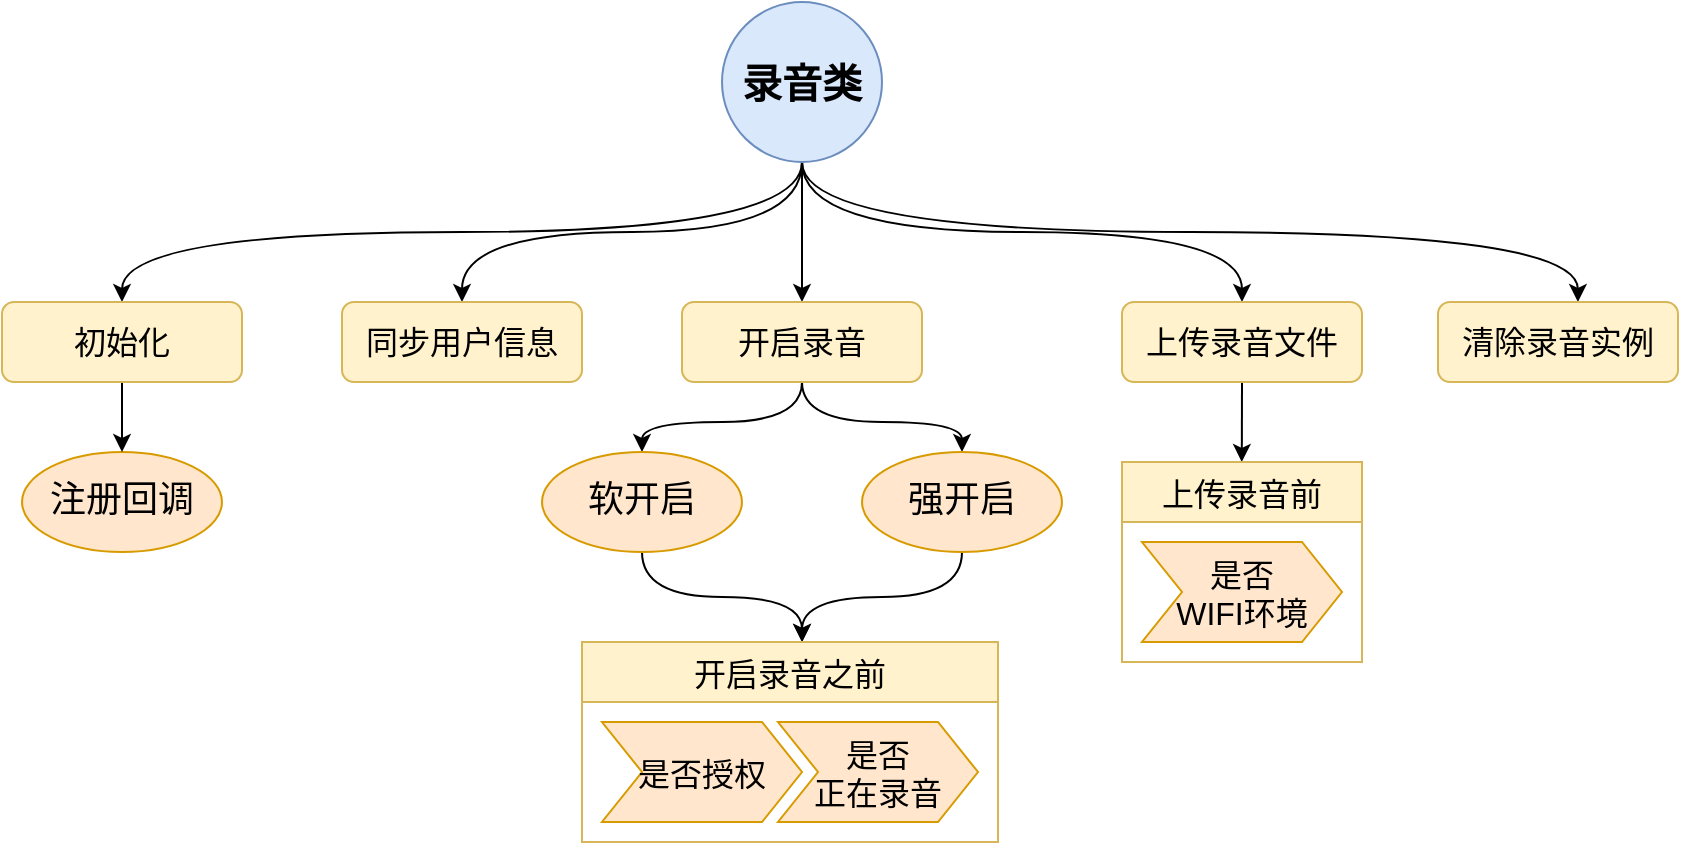 <mxfile version="13.6.9" type="github"><diagram id="mQK_cuZRwAE4GKnUwp4W" name="Page-1"><mxGraphModel dx="1483" dy="783" grid="1" gridSize="10" guides="1" tooltips="1" connect="1" arrows="1" fold="1" page="1" pageScale="1" pageWidth="827" pageHeight="1169" math="0" shadow="0"><root><mxCell id="0"/><mxCell id="1" parent="0"/><mxCell id="ApatUv8RCYuu6ZnQ6Qjg-47" style="edgeStyle=orthogonalEdgeStyle;curved=1;rounded=1;sketch=0;orthogonalLoop=1;jettySize=auto;html=1;exitX=0.5;exitY=1;exitDx=0;exitDy=0;entryX=0.583;entryY=0;entryDx=0;entryDy=0;entryPerimeter=0;fontSize=16;" edge="1" parent="1" source="ApatUv8RCYuu6ZnQ6Qjg-11" target="ApatUv8RCYuu6ZnQ6Qjg-45"><mxGeometry relative="1" as="geometry"/></mxCell><mxCell id="ApatUv8RCYuu6ZnQ6Qjg-48" style="edgeStyle=orthogonalEdgeStyle;curved=1;rounded=1;sketch=0;orthogonalLoop=1;jettySize=auto;html=1;exitX=0.5;exitY=1;exitDx=0;exitDy=0;entryX=0.5;entryY=0;entryDx=0;entryDy=0;fontSize=16;" edge="1" parent="1" source="ApatUv8RCYuu6ZnQ6Qjg-11" target="ApatUv8RCYuu6ZnQ6Qjg-41"><mxGeometry relative="1" as="geometry"/></mxCell><mxCell id="ApatUv8RCYuu6ZnQ6Qjg-49" style="edgeStyle=orthogonalEdgeStyle;curved=1;rounded=1;sketch=0;orthogonalLoop=1;jettySize=auto;html=1;exitX=0.5;exitY=1;exitDx=0;exitDy=0;entryX=0.5;entryY=0;entryDx=0;entryDy=0;fontSize=16;" edge="1" parent="1" source="ApatUv8RCYuu6ZnQ6Qjg-11" target="ApatUv8RCYuu6ZnQ6Qjg-42"><mxGeometry relative="1" as="geometry"/></mxCell><mxCell id="ApatUv8RCYuu6ZnQ6Qjg-50" style="edgeStyle=orthogonalEdgeStyle;curved=1;rounded=1;sketch=0;orthogonalLoop=1;jettySize=auto;html=1;exitX=0.5;exitY=1;exitDx=0;exitDy=0;entryX=0.5;entryY=0;entryDx=0;entryDy=0;fontSize=16;" edge="1" parent="1" source="ApatUv8RCYuu6ZnQ6Qjg-11" target="ApatUv8RCYuu6ZnQ6Qjg-39"><mxGeometry relative="1" as="geometry"/></mxCell><mxCell id="ApatUv8RCYuu6ZnQ6Qjg-51" style="edgeStyle=orthogonalEdgeStyle;curved=1;rounded=1;sketch=0;orthogonalLoop=1;jettySize=auto;html=1;exitX=0.5;exitY=1;exitDx=0;exitDy=0;entryX=0.5;entryY=0;entryDx=0;entryDy=0;fontSize=16;" edge="1" parent="1" source="ApatUv8RCYuu6ZnQ6Qjg-11" target="ApatUv8RCYuu6ZnQ6Qjg-27"><mxGeometry relative="1" as="geometry"/></mxCell><mxCell id="ApatUv8RCYuu6ZnQ6Qjg-11" value="&lt;p&gt;&lt;b&gt;&lt;font style=&quot;font-size: 20px&quot;&gt;录音类&lt;/font&gt;&lt;/b&gt;&lt;/p&gt;" style="ellipse;whiteSpace=wrap;html=1;aspect=fixed;rounded=0;sketch=0;fillColor=#dae8fc;strokeColor=#6c8ebf;" vertex="1" parent="1"><mxGeometry x="360" y="90" width="80" height="80" as="geometry"/></mxCell><mxCell id="ApatUv8RCYuu6ZnQ6Qjg-54" style="edgeStyle=orthogonalEdgeStyle;curved=1;rounded=1;sketch=0;orthogonalLoop=1;jettySize=auto;html=1;exitX=0.5;exitY=1;exitDx=0;exitDy=0;entryX=0.5;entryY=0;entryDx=0;entryDy=0;fontSize=16;" edge="1" parent="1" source="ApatUv8RCYuu6ZnQ6Qjg-27" target="ApatUv8RCYuu6ZnQ6Qjg-43"><mxGeometry relative="1" as="geometry"/></mxCell><mxCell id="ApatUv8RCYuu6ZnQ6Qjg-55" style="edgeStyle=orthogonalEdgeStyle;curved=1;rounded=1;sketch=0;orthogonalLoop=1;jettySize=auto;html=1;exitX=0.5;exitY=1;exitDx=0;exitDy=0;entryX=0.5;entryY=0;entryDx=0;entryDy=0;fontSize=16;" edge="1" parent="1" source="ApatUv8RCYuu6ZnQ6Qjg-27" target="ApatUv8RCYuu6ZnQ6Qjg-32"><mxGeometry relative="1" as="geometry"/></mxCell><mxCell id="ApatUv8RCYuu6ZnQ6Qjg-27" value="开启录音" style="rounded=1;whiteSpace=wrap;html=1;sketch=0;fontSize=16;fillColor=#fff2cc;strokeColor=#d6b656;" vertex="1" parent="1"><mxGeometry x="340" y="240" width="120" height="40" as="geometry"/></mxCell><mxCell id="ApatUv8RCYuu6ZnQ6Qjg-30" value="&lt;font style=&quot;font-size: 18px&quot; face=&quot;Courier New&quot;&gt;注册回调&lt;/font&gt;" style="ellipse;whiteSpace=wrap;html=1;rounded=0;sketch=0;fillColor=#ffe6cc;strokeColor=#d79b00;" vertex="1" parent="1"><mxGeometry x="10" y="315" width="100" height="50" as="geometry"/></mxCell><mxCell id="ApatUv8RCYuu6ZnQ6Qjg-57" style="edgeStyle=orthogonalEdgeStyle;curved=1;rounded=1;sketch=0;orthogonalLoop=1;jettySize=auto;html=1;exitX=0.5;exitY=1;exitDx=0;exitDy=0;entryX=0.529;entryY=0;entryDx=0;entryDy=0;entryPerimeter=0;fontSize=16;" edge="1" parent="1" source="ApatUv8RCYuu6ZnQ6Qjg-32" target="ApatUv8RCYuu6ZnQ6Qjg-17"><mxGeometry relative="1" as="geometry"/></mxCell><mxCell id="ApatUv8RCYuu6ZnQ6Qjg-32" value="&lt;font style=&quot;font-size: 18px&quot; face=&quot;Courier New&quot;&gt;强开启&lt;/font&gt;" style="ellipse;whiteSpace=wrap;html=1;rounded=0;sketch=0;fillColor=#ffe6cc;strokeColor=#d79b00;" vertex="1" parent="1"><mxGeometry x="430" y="315" width="100" height="50" as="geometry"/></mxCell><mxCell id="ApatUv8RCYuu6ZnQ6Qjg-58" style="edgeStyle=orthogonalEdgeStyle;curved=1;rounded=1;sketch=0;orthogonalLoop=1;jettySize=auto;html=1;exitX=0.5;exitY=1;exitDx=0;exitDy=0;entryX=0.499;entryY=0;entryDx=0;entryDy=0;entryPerimeter=0;fontSize=16;" edge="1" parent="1" source="ApatUv8RCYuu6ZnQ6Qjg-39" target="ApatUv8RCYuu6ZnQ6Qjg-23"><mxGeometry relative="1" as="geometry"/></mxCell><mxCell id="ApatUv8RCYuu6ZnQ6Qjg-39" value="上传录音文件" style="rounded=1;whiteSpace=wrap;html=1;sketch=0;fontSize=16;fillColor=#fff2cc;strokeColor=#d6b656;" vertex="1" parent="1"><mxGeometry x="560" y="240" width="120" height="40" as="geometry"/></mxCell><mxCell id="ApatUv8RCYuu6ZnQ6Qjg-53" style="edgeStyle=orthogonalEdgeStyle;curved=1;rounded=1;sketch=0;orthogonalLoop=1;jettySize=auto;html=1;exitX=0.5;exitY=1;exitDx=0;exitDy=0;fontSize=16;" edge="1" parent="1" source="ApatUv8RCYuu6ZnQ6Qjg-41" target="ApatUv8RCYuu6ZnQ6Qjg-30"><mxGeometry relative="1" as="geometry"/></mxCell><mxCell id="ApatUv8RCYuu6ZnQ6Qjg-41" value="初始化" style="rounded=1;whiteSpace=wrap;html=1;sketch=0;fontSize=16;fillColor=#fff2cc;strokeColor=#d6b656;" vertex="1" parent="1"><mxGeometry y="240" width="120" height="40" as="geometry"/></mxCell><mxCell id="ApatUv8RCYuu6ZnQ6Qjg-42" value="同步用户信息" style="rounded=1;whiteSpace=wrap;html=1;sketch=0;fontSize=16;fillColor=#fff2cc;strokeColor=#d6b656;" vertex="1" parent="1"><mxGeometry x="170" y="240" width="120" height="40" as="geometry"/></mxCell><mxCell id="ApatUv8RCYuu6ZnQ6Qjg-56" style="edgeStyle=orthogonalEdgeStyle;curved=1;rounded=1;sketch=0;orthogonalLoop=1;jettySize=auto;html=1;exitX=0.5;exitY=1;exitDx=0;exitDy=0;entryX=0.529;entryY=0;entryDx=0;entryDy=0;entryPerimeter=0;fontSize=16;" edge="1" parent="1" source="ApatUv8RCYuu6ZnQ6Qjg-43" target="ApatUv8RCYuu6ZnQ6Qjg-17"><mxGeometry relative="1" as="geometry"/></mxCell><mxCell id="ApatUv8RCYuu6ZnQ6Qjg-43" value="&lt;font style=&quot;font-size: 18px&quot; face=&quot;Courier New&quot;&gt;软开启&lt;/font&gt;" style="ellipse;whiteSpace=wrap;html=1;rounded=0;sketch=0;fillColor=#ffe6cc;strokeColor=#d79b00;" vertex="1" parent="1"><mxGeometry x="270" y="315" width="100" height="50" as="geometry"/></mxCell><mxCell id="ApatUv8RCYuu6ZnQ6Qjg-45" value="清除录音实例" style="rounded=1;whiteSpace=wrap;html=1;sketch=0;fontSize=16;fillColor=#fff2cc;strokeColor=#d6b656;" vertex="1" parent="1"><mxGeometry x="718" y="240" width="120" height="40" as="geometry"/></mxCell><mxCell id="ApatUv8RCYuu6ZnQ6Qjg-17" value="开启录音之前" style="swimlane;childLayout=stackLayout;horizontal=1;fillColor=#fff2cc;horizontalStack=1;resizeParent=1;resizeParentMax=0;resizeLast=0;collapsible=0;strokeColor=#d6b656;stackBorder=10;stackSpacing=-12;resizable=1;align=center;points=[];rounded=0;sketch=0;fontSize=16;startSize=30;fontStyle=0" vertex="1" parent="1"><mxGeometry x="290" y="410" width="208" height="100" as="geometry"/></mxCell><mxCell id="ApatUv8RCYuu6ZnQ6Qjg-18" value="是否授权" style="shape=step;perimeter=stepPerimeter;fixedSize=1;points=[];fillColor=#ffe6cc;strokeColor=#d79b00;fontSize=16;fontStyle=0" vertex="1" parent="ApatUv8RCYuu6ZnQ6Qjg-17"><mxGeometry x="10" y="40" width="100" height="50" as="geometry"/></mxCell><mxCell id="ApatUv8RCYuu6ZnQ6Qjg-19" value="是否&#10;正在录音" style="shape=step;perimeter=stepPerimeter;fixedSize=1;points=[];fillColor=#ffe6cc;strokeColor=#d79b00;fontSize=16;fontStyle=0" vertex="1" parent="ApatUv8RCYuu6ZnQ6Qjg-17"><mxGeometry x="98" y="40" width="100" height="50" as="geometry"/></mxCell><mxCell id="ApatUv8RCYuu6ZnQ6Qjg-23" value="上传录音前" style="swimlane;childLayout=stackLayout;horizontal=1;fillColor=#fff2cc;horizontalStack=1;resizeParent=1;resizeParentMax=0;resizeLast=0;collapsible=0;strokeColor=#d6b656;stackBorder=10;stackSpacing=-12;resizable=1;align=center;points=[];rounded=0;sketch=0;fontSize=16;startSize=30;fontStyle=0" vertex="1" parent="1"><mxGeometry x="560" y="320" width="120" height="100" as="geometry"/></mxCell><mxCell id="ApatUv8RCYuu6ZnQ6Qjg-24" value="是否&#10;WIFI环境" style="shape=step;perimeter=stepPerimeter;fixedSize=1;points=[];fillColor=#ffe6cc;strokeColor=#d79b00;fontSize=16;fontStyle=0" vertex="1" parent="ApatUv8RCYuu6ZnQ6Qjg-23"><mxGeometry x="10" y="40" width="100" height="50" as="geometry"/></mxCell></root></mxGraphModel></diagram></mxfile>